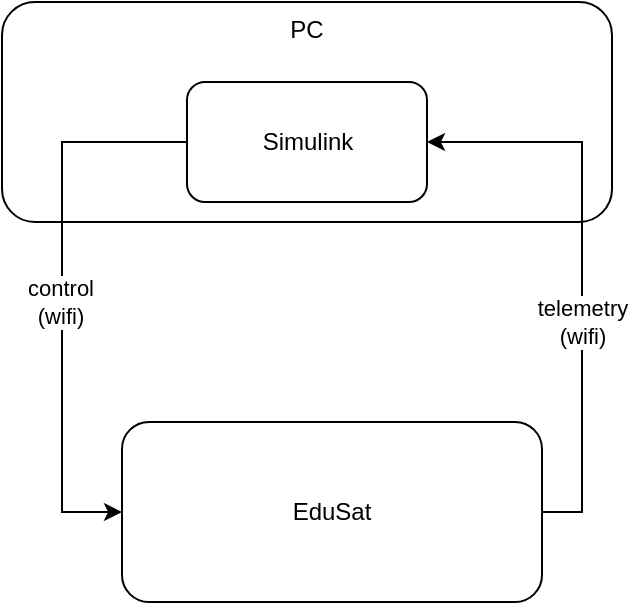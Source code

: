 <mxfile version="21.8.0" type="github">
  <diagram name="Page-1" id="yRBEoZEIaJXc-SFdDZwQ">
    <mxGraphModel dx="989" dy="723" grid="1" gridSize="10" guides="1" tooltips="1" connect="1" arrows="1" fold="1" page="1" pageScale="1" pageWidth="850" pageHeight="1100" math="0" shadow="0">
      <root>
        <mxCell id="0" />
        <mxCell id="1" parent="0" />
        <mxCell id="7d-oTH7RnjHoXbVe-xXi-1" value="PC" style="rounded=1;whiteSpace=wrap;html=1;verticalAlign=top;align=center;" vertex="1" parent="1">
          <mxGeometry x="290" y="170" width="305" height="110" as="geometry" />
        </mxCell>
        <mxCell id="7d-oTH7RnjHoXbVe-xXi-4" style="edgeStyle=orthogonalEdgeStyle;rounded=0;orthogonalLoop=1;jettySize=auto;html=1;exitX=0;exitY=0.5;exitDx=0;exitDy=0;entryX=0;entryY=0.5;entryDx=0;entryDy=0;" edge="1" parent="1" source="7d-oTH7RnjHoXbVe-xXi-2" target="7d-oTH7RnjHoXbVe-xXi-3">
          <mxGeometry relative="1" as="geometry">
            <Array as="points">
              <mxPoint x="320" y="240" />
              <mxPoint x="320" y="425" />
            </Array>
          </mxGeometry>
        </mxCell>
        <mxCell id="7d-oTH7RnjHoXbVe-xXi-6" value="control&lt;br&gt;(wifi)" style="edgeLabel;html=1;align=center;verticalAlign=middle;resizable=0;points=[];" vertex="1" connectable="0" parent="7d-oTH7RnjHoXbVe-xXi-4">
          <mxGeometry x="0.023" y="-2" relative="1" as="geometry">
            <mxPoint x="1" as="offset" />
          </mxGeometry>
        </mxCell>
        <mxCell id="7d-oTH7RnjHoXbVe-xXi-2" value="Simulink" style="rounded=1;whiteSpace=wrap;html=1;" vertex="1" parent="1">
          <mxGeometry x="382.5" y="210" width="120" height="60" as="geometry" />
        </mxCell>
        <mxCell id="7d-oTH7RnjHoXbVe-xXi-5" style="edgeStyle=orthogonalEdgeStyle;rounded=0;orthogonalLoop=1;jettySize=auto;html=1;entryX=1;entryY=0.5;entryDx=0;entryDy=0;exitX=1;exitY=0.5;exitDx=0;exitDy=0;" edge="1" parent="1" source="7d-oTH7RnjHoXbVe-xXi-3" target="7d-oTH7RnjHoXbVe-xXi-2">
          <mxGeometry relative="1" as="geometry" />
        </mxCell>
        <mxCell id="7d-oTH7RnjHoXbVe-xXi-7" value="telemetry&lt;br&gt;(wifi)" style="edgeLabel;html=1;align=center;verticalAlign=middle;resizable=0;points=[];" vertex="1" connectable="0" parent="7d-oTH7RnjHoXbVe-xXi-5">
          <mxGeometry x="-0.182" relative="1" as="geometry">
            <mxPoint as="offset" />
          </mxGeometry>
        </mxCell>
        <mxCell id="7d-oTH7RnjHoXbVe-xXi-3" value="EduSat" style="rounded=1;whiteSpace=wrap;html=1;" vertex="1" parent="1">
          <mxGeometry x="350" y="380" width="210" height="90" as="geometry" />
        </mxCell>
      </root>
    </mxGraphModel>
  </diagram>
</mxfile>

